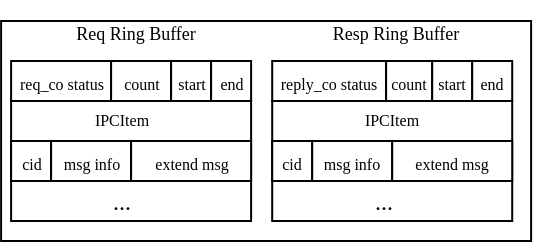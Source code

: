 <mxfile version="24.7.14">
  <diagram name="第 1 页" id="0jiMUVteO30fLh8gYth0">
    <mxGraphModel dx="651" dy="-4289" grid="1" gridSize="10" guides="1" tooltips="1" connect="1" arrows="1" fold="1" page="1" pageScale="1" pageWidth="827" pageHeight="1169" math="0" shadow="0">
      <root>
        <mxCell id="0" />
        <mxCell id="1" parent="0" />
        <mxCell id="CcJlXv71uHXDPhzVcIDP-1" value="" style="rounded=0;whiteSpace=wrap;html=1;" vertex="1" parent="1">
          <mxGeometry x="159.55" y="4962.5" width="265" height="110" as="geometry" />
        </mxCell>
        <mxCell id="CcJlXv71uHXDPhzVcIDP-2" value="" style="rounded=0;whiteSpace=wrap;html=1;" vertex="1" parent="1">
          <mxGeometry x="164.55" y="5002.5" width="120" height="60" as="geometry" />
        </mxCell>
        <mxCell id="CcJlXv71uHXDPhzVcIDP-3" value="&lt;font face=&quot;Times New Roman&quot; style=&quot;font-size: 8px;&quot;&gt;req_co status&lt;/font&gt;" style="rounded=0;whiteSpace=wrap;html=1;" vertex="1" parent="1">
          <mxGeometry x="164.55" y="4982.5" width="50" height="20" as="geometry" />
        </mxCell>
        <mxCell id="CcJlXv71uHXDPhzVcIDP-4" value="&lt;span style=&quot;font-family: &amp;quot;Times New Roman&amp;quot;;&quot;&gt;&lt;font style=&quot;font-size: 8px;&quot;&gt;count&lt;/font&gt;&lt;/span&gt;" style="rounded=0;whiteSpace=wrap;html=1;" vertex="1" parent="1">
          <mxGeometry x="214.55" y="4982.5" width="30" height="20" as="geometry" />
        </mxCell>
        <mxCell id="CcJlXv71uHXDPhzVcIDP-5" value="&lt;span style=&quot;font-family: &amp;quot;Times New Roman&amp;quot;;&quot;&gt;&lt;font style=&quot;font-size: 8px;&quot;&gt;start&lt;/font&gt;&lt;/span&gt;" style="rounded=0;whiteSpace=wrap;html=1;" vertex="1" parent="1">
          <mxGeometry x="244.55" y="4982.5" width="20" height="20" as="geometry" />
        </mxCell>
        <mxCell id="CcJlXv71uHXDPhzVcIDP-6" value="&lt;font face=&quot;Times New Roman&quot; style=&quot;font-size: 8px;&quot;&gt;end&lt;/font&gt;" style="rounded=0;whiteSpace=wrap;html=1;" vertex="1" parent="1">
          <mxGeometry x="264.55" y="4982.5" width="20" height="20" as="geometry" />
        </mxCell>
        <mxCell id="CcJlXv71uHXDPhzVcIDP-7" value="&lt;font face=&quot;Times New Roman&quot; style=&quot;font-size: 8px;&quot;&gt;cid&lt;/font&gt;" style="rounded=0;whiteSpace=wrap;html=1;" vertex="1" parent="1">
          <mxGeometry x="164.55" y="5022.5" width="20" height="20" as="geometry" />
        </mxCell>
        <mxCell id="CcJlXv71uHXDPhzVcIDP-8" value="&lt;font face=&quot;Times New Roman&quot; style=&quot;font-size: 8px;&quot;&gt;msg info&lt;/font&gt;" style="rounded=0;whiteSpace=wrap;html=1;" vertex="1" parent="1">
          <mxGeometry x="184.55" y="5022.5" width="40" height="20" as="geometry" />
        </mxCell>
        <mxCell id="CcJlXv71uHXDPhzVcIDP-9" value="&lt;font style=&quot;font-size: 8px;&quot; face=&quot;Times New Roman&quot;&gt;extend msg&lt;/font&gt;" style="rounded=0;whiteSpace=wrap;html=1;" vertex="1" parent="1">
          <mxGeometry x="224.55" y="5022.5" width="60" height="20" as="geometry" />
        </mxCell>
        <mxCell id="CcJlXv71uHXDPhzVcIDP-10" value="&lt;font style=&quot;font-size: 9px;&quot; face=&quot;Times New Roman&quot;&gt;Req Ring Buffer&lt;/font&gt;" style="text;html=1;align=center;verticalAlign=middle;whiteSpace=wrap;rounded=0;" vertex="1" parent="1">
          <mxGeometry x="181.77" y="4952.5" width="90" height="30" as="geometry" />
        </mxCell>
        <mxCell id="CcJlXv71uHXDPhzVcIDP-11" value="&lt;font style=&quot;font-size: 8px;&quot; face=&quot;Times New Roman&quot;&gt;IPCItem&lt;/font&gt;" style="text;html=1;align=center;verticalAlign=middle;whiteSpace=wrap;rounded=0;" vertex="1" parent="1">
          <mxGeometry x="189.55" y="5000" width="60" height="22.5" as="geometry" />
        </mxCell>
        <mxCell id="CcJlXv71uHXDPhzVcIDP-12" value="&lt;font face=&quot;Times New Roman&quot;&gt;...&lt;/font&gt;" style="text;html=1;align=center;verticalAlign=middle;whiteSpace=wrap;rounded=0;" vertex="1" parent="1">
          <mxGeometry x="190.1" y="5042.5" width="60" height="20" as="geometry" />
        </mxCell>
        <mxCell id="CcJlXv71uHXDPhzVcIDP-13" value="&lt;font style=&quot;font-size: 9px;&quot; face=&quot;Times New Roman&quot;&gt;Resp Ring Buffer&lt;/font&gt;" style="text;html=1;align=center;verticalAlign=middle;whiteSpace=wrap;rounded=0;" vertex="1" parent="1">
          <mxGeometry x="312.32" y="4952.5" width="90" height="30" as="geometry" />
        </mxCell>
        <mxCell id="CcJlXv71uHXDPhzVcIDP-14" value="" style="rounded=0;whiteSpace=wrap;html=1;" vertex="1" parent="1">
          <mxGeometry x="295.1" y="5002.5" width="120" height="60" as="geometry" />
        </mxCell>
        <mxCell id="CcJlXv71uHXDPhzVcIDP-15" value="&lt;font face=&quot;Times New Roman&quot; style=&quot;font-size: 8px;&quot;&gt;reply_co status&lt;/font&gt;" style="rounded=0;whiteSpace=wrap;html=1;" vertex="1" parent="1">
          <mxGeometry x="295.1" y="4982.5" width="56.95" height="20" as="geometry" />
        </mxCell>
        <mxCell id="CcJlXv71uHXDPhzVcIDP-16" value="&lt;span style=&quot;font-family: &amp;quot;Times New Roman&amp;quot;;&quot;&gt;&lt;font style=&quot;font-size: 8px;&quot;&gt;count&lt;/font&gt;&lt;/span&gt;" style="rounded=0;whiteSpace=wrap;html=1;" vertex="1" parent="1">
          <mxGeometry x="352.05" y="4982.5" width="23.05" height="20" as="geometry" />
        </mxCell>
        <mxCell id="CcJlXv71uHXDPhzVcIDP-17" value="&lt;span style=&quot;font-family: &amp;quot;Times New Roman&amp;quot;;&quot;&gt;&lt;font style=&quot;font-size: 8px;&quot;&gt;start&lt;/font&gt;&lt;/span&gt;" style="rounded=0;whiteSpace=wrap;html=1;" vertex="1" parent="1">
          <mxGeometry x="375.1" y="4982.5" width="20" height="20" as="geometry" />
        </mxCell>
        <mxCell id="CcJlXv71uHXDPhzVcIDP-18" value="&lt;font face=&quot;Times New Roman&quot; style=&quot;font-size: 8px;&quot;&gt;end&lt;/font&gt;" style="rounded=0;whiteSpace=wrap;html=1;" vertex="1" parent="1">
          <mxGeometry x="395.1" y="4982.5" width="20" height="20" as="geometry" />
        </mxCell>
        <mxCell id="CcJlXv71uHXDPhzVcIDP-19" value="&lt;font face=&quot;Times New Roman&quot; style=&quot;font-size: 8px;&quot;&gt;cid&lt;/font&gt;" style="rounded=0;whiteSpace=wrap;html=1;" vertex="1" parent="1">
          <mxGeometry x="295.1" y="5022.5" width="20" height="20" as="geometry" />
        </mxCell>
        <mxCell id="CcJlXv71uHXDPhzVcIDP-20" value="&lt;font face=&quot;Times New Roman&quot; style=&quot;font-size: 8px;&quot;&gt;msg info&lt;/font&gt;" style="rounded=0;whiteSpace=wrap;html=1;" vertex="1" parent="1">
          <mxGeometry x="315.1" y="5022.5" width="40" height="20" as="geometry" />
        </mxCell>
        <mxCell id="CcJlXv71uHXDPhzVcIDP-21" value="&lt;font style=&quot;font-size: 8px;&quot; face=&quot;Times New Roman&quot;&gt;extend msg&lt;/font&gt;" style="rounded=0;whiteSpace=wrap;html=1;" vertex="1" parent="1">
          <mxGeometry x="355.1" y="5022.5" width="60" height="20" as="geometry" />
        </mxCell>
        <mxCell id="CcJlXv71uHXDPhzVcIDP-22" value="&lt;font face=&quot;Times New Roman&quot;&gt;...&lt;/font&gt;" style="text;html=1;align=center;verticalAlign=middle;whiteSpace=wrap;rounded=0;" vertex="1" parent="1">
          <mxGeometry x="320.65" y="5042.5" width="60" height="20" as="geometry" />
        </mxCell>
        <mxCell id="CcJlXv71uHXDPhzVcIDP-23" value="&lt;font style=&quot;font-size: 8px;&quot; face=&quot;Times New Roman&quot;&gt;IPCItem&lt;/font&gt;" style="text;html=1;align=center;verticalAlign=middle;whiteSpace=wrap;rounded=0;" vertex="1" parent="1">
          <mxGeometry x="325.1" y="5000" width="60" height="22.5" as="geometry" />
        </mxCell>
      </root>
    </mxGraphModel>
  </diagram>
</mxfile>
